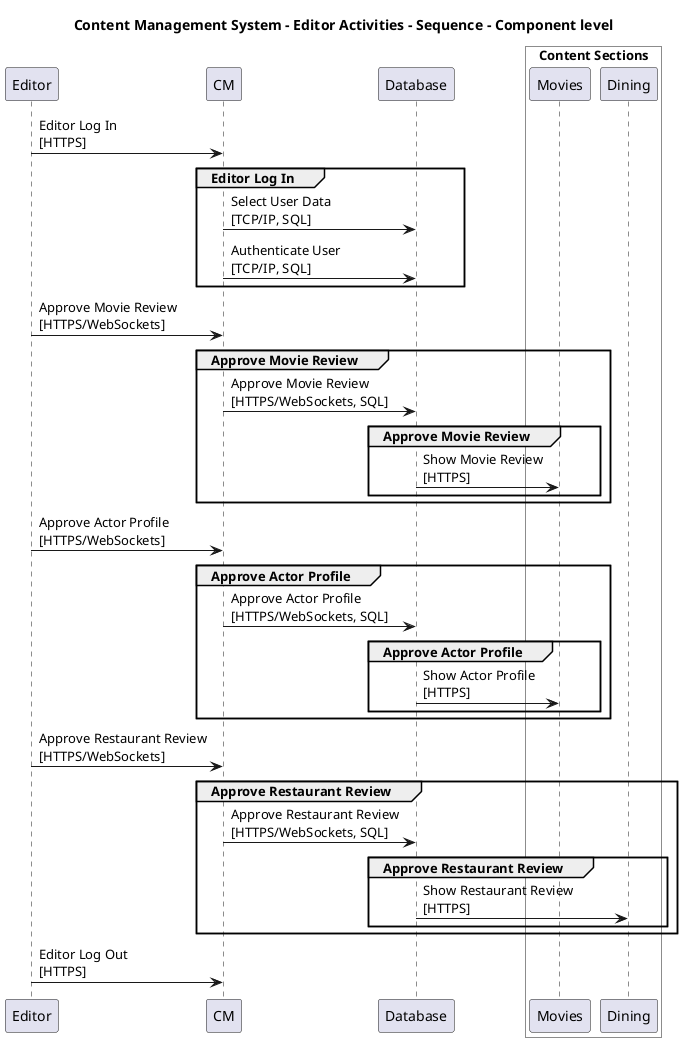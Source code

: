 @startuml

title Content Management System - Editor Activities - Sequence - Component level

participant "Editor" as ContentManagementSystem.Actors.Editor
participant "CM" as ContentManagementSystem.SoftwareSystems.CM
participant "Database" as ContentManagementSystem.SoftwareSystems.Database

box "Admin" #White
    
box "Content Sections" #White
    participant "Movies" as ContentManagementSystem.SoftwareSystems.Admin.Containers.ContentSections.Components.Movies
    participant "Dining" as ContentManagementSystem.SoftwareSystems.Admin.Containers.ContentSections.Components.Dining
end box

end box


ContentManagementSystem.Actors.Editor -> ContentManagementSystem.SoftwareSystems.CM : Editor Log In\n[HTTPS]
group Editor Log In
ContentManagementSystem.SoftwareSystems.CM -> ContentManagementSystem.SoftwareSystems.Database : Select User Data\n[TCP/IP, SQL]
ContentManagementSystem.SoftwareSystems.CM -> ContentManagementSystem.SoftwareSystems.Database : Authenticate User\n[TCP/IP, SQL]
end
ContentManagementSystem.Actors.Editor -> ContentManagementSystem.SoftwareSystems.CM : Approve Movie Review\n[HTTPS/WebSockets]
group Approve Movie Review
ContentManagementSystem.SoftwareSystems.CM -> ContentManagementSystem.SoftwareSystems.Database : Approve Movie Review\n[HTTPS/WebSockets, SQL]
group Approve Movie Review
ContentManagementSystem.SoftwareSystems.Database -> ContentManagementSystem.SoftwareSystems.Admin.Containers.ContentSections.Components.Movies : Show Movie Review\n[HTTPS]
end
end
ContentManagementSystem.Actors.Editor -> ContentManagementSystem.SoftwareSystems.CM : Approve Actor Profile\n[HTTPS/WebSockets]
group Approve Actor Profile
ContentManagementSystem.SoftwareSystems.CM -> ContentManagementSystem.SoftwareSystems.Database : Approve Actor Profile\n[HTTPS/WebSockets, SQL]
group Approve Actor Profile
ContentManagementSystem.SoftwareSystems.Database -> ContentManagementSystem.SoftwareSystems.Admin.Containers.ContentSections.Components.Movies : Show Actor Profile\n[HTTPS]
end
end
ContentManagementSystem.Actors.Editor -> ContentManagementSystem.SoftwareSystems.CM : Approve Restaurant Review\n[HTTPS/WebSockets]
group Approve Restaurant Review
ContentManagementSystem.SoftwareSystems.CM -> ContentManagementSystem.SoftwareSystems.Database : Approve Restaurant Review\n[HTTPS/WebSockets, SQL]
group Approve Restaurant Review
ContentManagementSystem.SoftwareSystems.Database -> ContentManagementSystem.SoftwareSystems.Admin.Containers.ContentSections.Components.Dining : Show Restaurant Review\n[HTTPS]
end
end
ContentManagementSystem.Actors.Editor -> ContentManagementSystem.SoftwareSystems.CM : Editor Log Out\n[HTTPS]


@enduml
